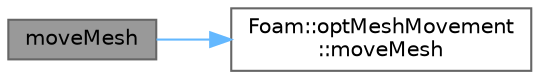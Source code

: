 digraph "moveMesh"
{
 // LATEX_PDF_SIZE
  bgcolor="transparent";
  edge [fontname=Helvetica,fontsize=10,labelfontname=Helvetica,labelfontsize=10];
  node [fontname=Helvetica,fontsize=10,shape=box,height=0.2,width=0.4];
  rankdir="LR";
  Node1 [id="Node000001",label="moveMesh",height=0.2,width=0.4,color="gray40", fillcolor="grey60", style="filled", fontcolor="black",tooltip=" "];
  Node1 -> Node2 [id="edge1_Node000001_Node000002",color="steelblue1",style="solid",tooltip=" "];
  Node2 [id="Node000002",label="Foam::optMeshMovement\l::moveMesh",height=0.2,width=0.4,color="grey40", fillcolor="white", style="filled",URL="$classFoam_1_1optMeshMovement.html#a613c6b2f178b3390b5cfcf6c0339cfab",tooltip=" "];
}
